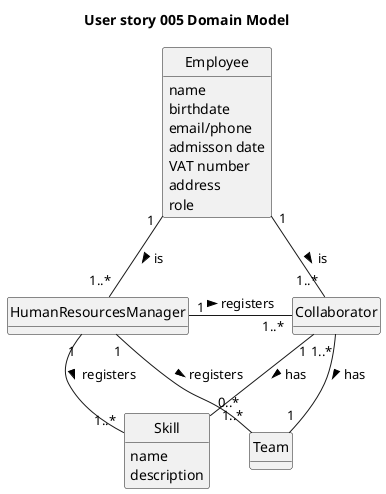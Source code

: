 @startuml
skinparam monochrome true
skinparam packageStyle rectangle
skinparam shadowing false
skinparam classAttributeIconSize 0
'skinparam linetype ortho
'left to right direction
hide circle
hide methods

title User story 005 Domain Model


class Employee {
    name
    birthdate
    email/phone
    admisson date
    VAT number
    address
    role
}

class Collaborator{
}

class HumanResourcesManager{
}

class Skill{
    name
    description
}

class Team{
}


Employee "1" -- "1..*" HumanResourcesManager : is >
Employee "1" -- "1..*" Collaborator : is >
HumanResourcesManager "1" -- "1..*" Team : registers >
HumanResourcesManager "1" - "1..*" Collaborator : registers >
HumanResourcesManager "1" -- "1..*" Skill : registers >
Collaborator "1" -- "0..*" Skill : has >
Collaborator "1..*" -- "1" Team : has >
@enduml